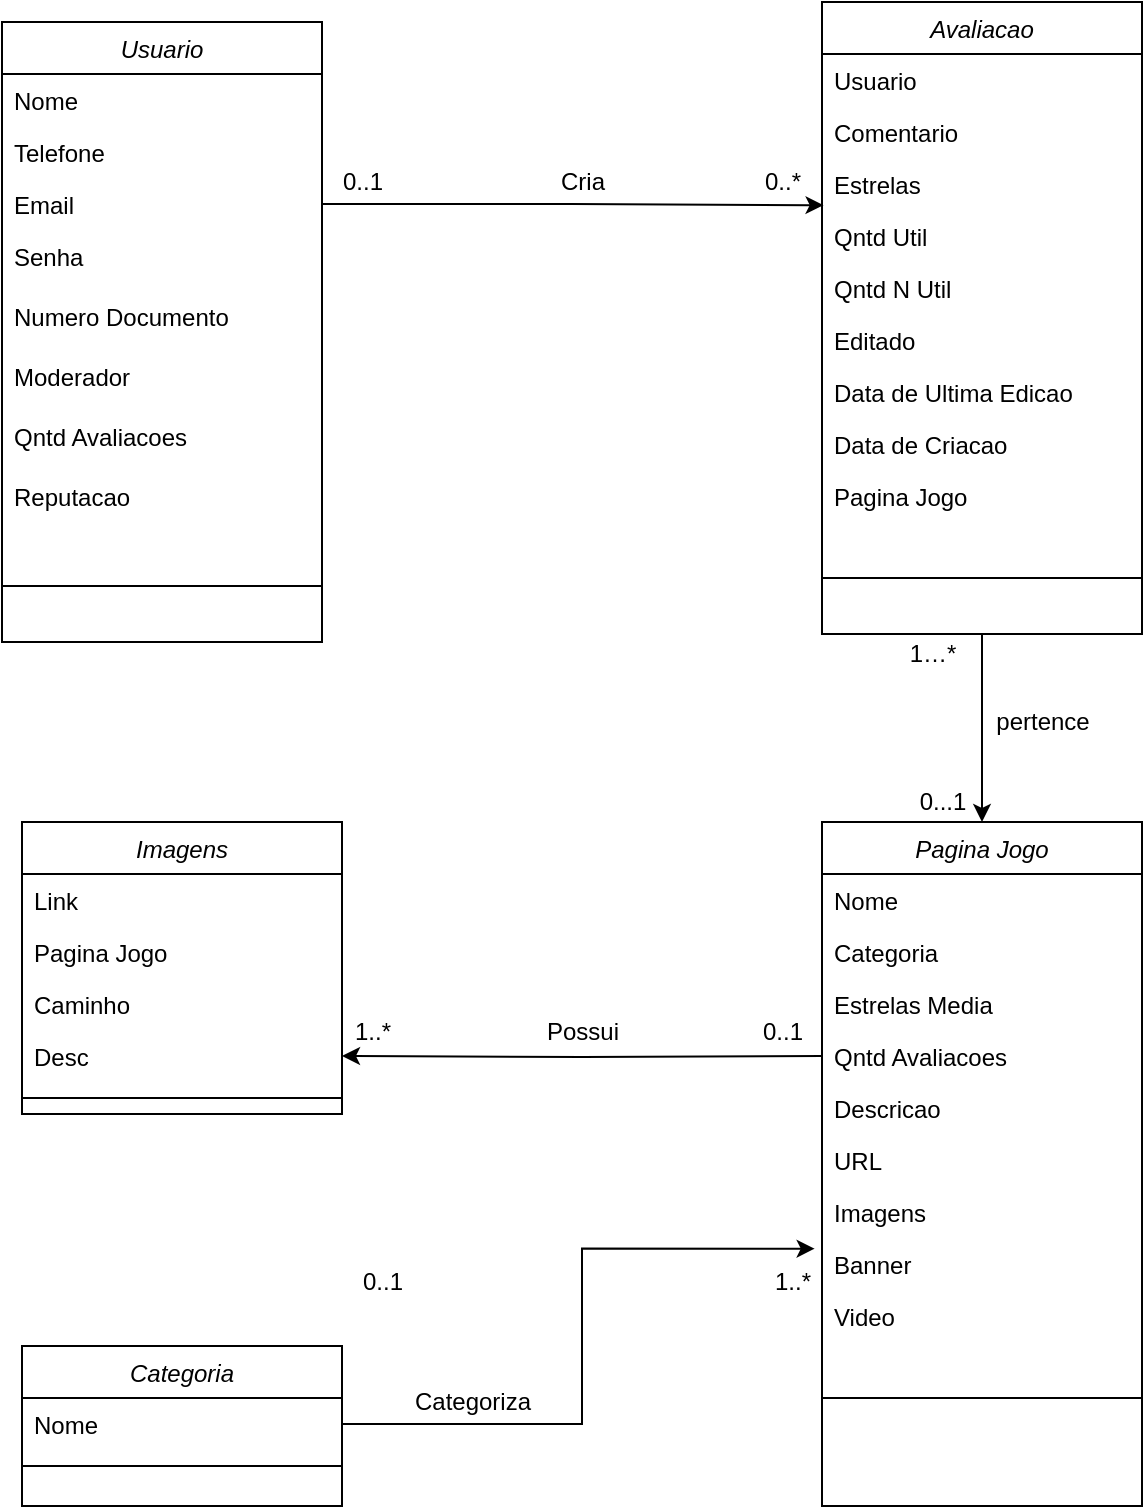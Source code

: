 <mxfile version="15.8.4" type="device"><diagram id="C5RBs43oDa-KdzZeNtuy" name="Page-1"><mxGraphModel dx="1826" dy="794" grid="1" gridSize="10" guides="1" tooltips="1" connect="1" arrows="1" fold="1" page="1" pageScale="1" pageWidth="827" pageHeight="1169" math="0" shadow="0"><root><mxCell id="WIyWlLk6GJQsqaUBKTNV-0"/><mxCell id="WIyWlLk6GJQsqaUBKTNV-1" parent="WIyWlLk6GJQsqaUBKTNV-0"/><mxCell id="zkfFHV4jXpPFQw0GAbJ--0" value="Usuario" style="swimlane;fontStyle=2;align=center;verticalAlign=top;childLayout=stackLayout;horizontal=1;startSize=26;horizontalStack=0;resizeParent=1;resizeLast=0;collapsible=1;marginBottom=0;rounded=0;shadow=0;strokeWidth=1;" parent="WIyWlLk6GJQsqaUBKTNV-1" vertex="1"><mxGeometry x="100" y="80" width="160" height="310" as="geometry"><mxRectangle x="230" y="140" width="160" height="26" as="alternateBounds"/></mxGeometry></mxCell><mxCell id="zkfFHV4jXpPFQw0GAbJ--1" value="Nome" style="text;align=left;verticalAlign=top;spacingLeft=4;spacingRight=4;overflow=hidden;rotatable=0;points=[[0,0.5],[1,0.5]];portConstraint=eastwest;" parent="zkfFHV4jXpPFQw0GAbJ--0" vertex="1"><mxGeometry y="26" width="160" height="26" as="geometry"/></mxCell><mxCell id="zkfFHV4jXpPFQw0GAbJ--2" value="Telefone" style="text;align=left;verticalAlign=top;spacingLeft=4;spacingRight=4;overflow=hidden;rotatable=0;points=[[0,0.5],[1,0.5]];portConstraint=eastwest;rounded=0;shadow=0;html=0;" parent="zkfFHV4jXpPFQw0GAbJ--0" vertex="1"><mxGeometry y="52" width="160" height="26" as="geometry"/></mxCell><mxCell id="zkfFHV4jXpPFQw0GAbJ--3" value="Email" style="text;align=left;verticalAlign=top;spacingLeft=4;spacingRight=4;overflow=hidden;rotatable=0;points=[[0,0.5],[1,0.5]];portConstraint=eastwest;rounded=0;shadow=0;html=0;" parent="zkfFHV4jXpPFQw0GAbJ--0" vertex="1"><mxGeometry y="78" width="160" height="26" as="geometry"/></mxCell><mxCell id="zkfFHV4jXpPFQw0GAbJ--5" value="Senha" style="text;align=left;verticalAlign=top;spacingLeft=4;spacingRight=4;overflow=hidden;rotatable=0;points=[[0,0.5],[1,0.5]];portConstraint=eastwest;" parent="zkfFHV4jXpPFQw0GAbJ--0" vertex="1"><mxGeometry y="104" width="160" height="30" as="geometry"/></mxCell><mxCell id="ZESaa1AOAG14oGe39Hlb-11" value="Numero Documento" style="text;align=left;verticalAlign=top;spacingLeft=4;spacingRight=4;overflow=hidden;rotatable=0;points=[[0,0.5],[1,0.5]];portConstraint=eastwest;" vertex="1" parent="zkfFHV4jXpPFQw0GAbJ--0"><mxGeometry y="134" width="160" height="30" as="geometry"/></mxCell><mxCell id="ZESaa1AOAG14oGe39Hlb-30" value="Moderador" style="text;align=left;verticalAlign=top;spacingLeft=4;spacingRight=4;overflow=hidden;rotatable=0;points=[[0,0.5],[1,0.5]];portConstraint=eastwest;" vertex="1" parent="zkfFHV4jXpPFQw0GAbJ--0"><mxGeometry y="164" width="160" height="30" as="geometry"/></mxCell><mxCell id="ZESaa1AOAG14oGe39Hlb-31" value="Qntd Avaliacoes" style="text;align=left;verticalAlign=top;spacingLeft=4;spacingRight=4;overflow=hidden;rotatable=0;points=[[0,0.5],[1,0.5]];portConstraint=eastwest;" vertex="1" parent="zkfFHV4jXpPFQw0GAbJ--0"><mxGeometry y="194" width="160" height="30" as="geometry"/></mxCell><mxCell id="ZESaa1AOAG14oGe39Hlb-32" value="Reputacao" style="text;align=left;verticalAlign=top;spacingLeft=4;spacingRight=4;overflow=hidden;rotatable=0;points=[[0,0.5],[1,0.5]];portConstraint=eastwest;" vertex="1" parent="zkfFHV4jXpPFQw0GAbJ--0"><mxGeometry y="224" width="160" height="30" as="geometry"/></mxCell><mxCell id="zkfFHV4jXpPFQw0GAbJ--4" value="" style="line;html=1;strokeWidth=1;align=left;verticalAlign=middle;spacingTop=-1;spacingLeft=3;spacingRight=3;rotatable=0;labelPosition=right;points=[];portConstraint=eastwest;" parent="zkfFHV4jXpPFQw0GAbJ--0" vertex="1"><mxGeometry y="254" width="160" height="56" as="geometry"/></mxCell><mxCell id="ZESaa1AOAG14oGe39Hlb-94" style="edgeStyle=orthogonalEdgeStyle;rounded=0;orthogonalLoop=1;jettySize=auto;html=1;" edge="1" parent="WIyWlLk6GJQsqaUBKTNV-1" source="ZESaa1AOAG14oGe39Hlb-12" target="ZESaa1AOAG14oGe39Hlb-33"><mxGeometry relative="1" as="geometry"/></mxCell><mxCell id="ZESaa1AOAG14oGe39Hlb-12" value="Avaliacao" style="swimlane;fontStyle=2;align=center;verticalAlign=top;childLayout=stackLayout;horizontal=1;startSize=26;horizontalStack=0;resizeParent=1;resizeLast=0;collapsible=1;marginBottom=0;rounded=0;shadow=0;strokeWidth=1;" vertex="1" parent="WIyWlLk6GJQsqaUBKTNV-1"><mxGeometry x="510" y="70" width="160" height="316" as="geometry"><mxRectangle x="230" y="140" width="160" height="26" as="alternateBounds"/></mxGeometry></mxCell><mxCell id="ZESaa1AOAG14oGe39Hlb-13" value="Usuario" style="text;align=left;verticalAlign=top;spacingLeft=4;spacingRight=4;overflow=hidden;rotatable=0;points=[[0,0.5],[1,0.5]];portConstraint=eastwest;" vertex="1" parent="ZESaa1AOAG14oGe39Hlb-12"><mxGeometry y="26" width="160" height="26" as="geometry"/></mxCell><mxCell id="ZESaa1AOAG14oGe39Hlb-14" value="Comentario" style="text;align=left;verticalAlign=top;spacingLeft=4;spacingRight=4;overflow=hidden;rotatable=0;points=[[0,0.5],[1,0.5]];portConstraint=eastwest;rounded=0;shadow=0;html=0;" vertex="1" parent="ZESaa1AOAG14oGe39Hlb-12"><mxGeometry y="52" width="160" height="26" as="geometry"/></mxCell><mxCell id="ZESaa1AOAG14oGe39Hlb-15" value="Estrelas" style="text;align=left;verticalAlign=top;spacingLeft=4;spacingRight=4;overflow=hidden;rotatable=0;points=[[0,0.5],[1,0.5]];portConstraint=eastwest;rounded=0;shadow=0;html=0;" vertex="1" parent="ZESaa1AOAG14oGe39Hlb-12"><mxGeometry y="78" width="160" height="26" as="geometry"/></mxCell><mxCell id="ZESaa1AOAG14oGe39Hlb-19" value="Qntd Util" style="text;align=left;verticalAlign=top;spacingLeft=4;spacingRight=4;overflow=hidden;rotatable=0;points=[[0,0.5],[1,0.5]];portConstraint=eastwest;rounded=0;shadow=0;html=0;" vertex="1" parent="ZESaa1AOAG14oGe39Hlb-12"><mxGeometry y="104" width="160" height="26" as="geometry"/></mxCell><mxCell id="ZESaa1AOAG14oGe39Hlb-20" value="Qntd N Util" style="text;align=left;verticalAlign=top;spacingLeft=4;spacingRight=4;overflow=hidden;rotatable=0;points=[[0,0.5],[1,0.5]];portConstraint=eastwest;rounded=0;shadow=0;html=0;" vertex="1" parent="ZESaa1AOAG14oGe39Hlb-12"><mxGeometry y="130" width="160" height="26" as="geometry"/></mxCell><mxCell id="ZESaa1AOAG14oGe39Hlb-21" value="Editado" style="text;align=left;verticalAlign=top;spacingLeft=4;spacingRight=4;overflow=hidden;rotatable=0;points=[[0,0.5],[1,0.5]];portConstraint=eastwest;rounded=0;shadow=0;html=0;" vertex="1" parent="ZESaa1AOAG14oGe39Hlb-12"><mxGeometry y="156" width="160" height="26" as="geometry"/></mxCell><mxCell id="ZESaa1AOAG14oGe39Hlb-22" value="Data de Ultima Edicao" style="text;align=left;verticalAlign=top;spacingLeft=4;spacingRight=4;overflow=hidden;rotatable=0;points=[[0,0.5],[1,0.5]];portConstraint=eastwest;rounded=0;shadow=0;html=0;" vertex="1" parent="ZESaa1AOAG14oGe39Hlb-12"><mxGeometry y="182" width="160" height="26" as="geometry"/></mxCell><mxCell id="ZESaa1AOAG14oGe39Hlb-23" value="Data de Criacao" style="text;align=left;verticalAlign=top;spacingLeft=4;spacingRight=4;overflow=hidden;rotatable=0;points=[[0,0.5],[1,0.5]];portConstraint=eastwest;rounded=0;shadow=0;html=0;" vertex="1" parent="ZESaa1AOAG14oGe39Hlb-12"><mxGeometry y="208" width="160" height="26" as="geometry"/></mxCell><mxCell id="ZESaa1AOAG14oGe39Hlb-44" value="Pagina Jogo" style="text;align=left;verticalAlign=top;spacingLeft=4;spacingRight=4;overflow=hidden;rotatable=0;points=[[0,0.5],[1,0.5]];portConstraint=eastwest;rounded=0;shadow=0;html=0;" vertex="1" parent="ZESaa1AOAG14oGe39Hlb-12"><mxGeometry y="234" width="160" height="26" as="geometry"/></mxCell><mxCell id="ZESaa1AOAG14oGe39Hlb-18" value="" style="line;html=1;strokeWidth=1;align=left;verticalAlign=middle;spacingTop=-1;spacingLeft=3;spacingRight=3;rotatable=0;labelPosition=right;points=[];portConstraint=eastwest;" vertex="1" parent="ZESaa1AOAG14oGe39Hlb-12"><mxGeometry y="260" width="160" height="56" as="geometry"/></mxCell><mxCell id="ZESaa1AOAG14oGe39Hlb-25" style="edgeStyle=orthogonalEdgeStyle;rounded=0;orthogonalLoop=1;jettySize=auto;html=1;entryX=0.005;entryY=0.908;entryDx=0;entryDy=0;entryPerimeter=0;" edge="1" parent="WIyWlLk6GJQsqaUBKTNV-1" source="zkfFHV4jXpPFQw0GAbJ--3" target="ZESaa1AOAG14oGe39Hlb-15"><mxGeometry relative="1" as="geometry"><mxPoint x="500" y="180" as="targetPoint"/></mxGeometry></mxCell><mxCell id="ZESaa1AOAG14oGe39Hlb-26" value="0..1" style="text;html=1;align=center;verticalAlign=middle;resizable=0;points=[];autosize=1;strokeColor=none;fillColor=none;" vertex="1" parent="WIyWlLk6GJQsqaUBKTNV-1"><mxGeometry x="260" y="150" width="40" height="20" as="geometry"/></mxCell><mxCell id="ZESaa1AOAG14oGe39Hlb-27" value="0..*" style="text;html=1;align=center;verticalAlign=middle;resizable=0;points=[];autosize=1;strokeColor=none;fillColor=none;" vertex="1" parent="WIyWlLk6GJQsqaUBKTNV-1"><mxGeometry x="475" y="150" width="30" height="20" as="geometry"/></mxCell><mxCell id="ZESaa1AOAG14oGe39Hlb-33" value="Pagina Jogo" style="swimlane;fontStyle=2;align=center;verticalAlign=top;childLayout=stackLayout;horizontal=1;startSize=26;horizontalStack=0;resizeParent=1;resizeLast=0;collapsible=1;marginBottom=0;rounded=0;shadow=0;strokeWidth=1;" vertex="1" parent="WIyWlLk6GJQsqaUBKTNV-1"><mxGeometry x="510" y="480" width="160" height="342" as="geometry"><mxRectangle x="230" y="140" width="160" height="26" as="alternateBounds"/></mxGeometry></mxCell><mxCell id="ZESaa1AOAG14oGe39Hlb-34" value="Nome" style="text;align=left;verticalAlign=top;spacingLeft=4;spacingRight=4;overflow=hidden;rotatable=0;points=[[0,0.5],[1,0.5]];portConstraint=eastwest;" vertex="1" parent="ZESaa1AOAG14oGe39Hlb-33"><mxGeometry y="26" width="160" height="26" as="geometry"/></mxCell><mxCell id="ZESaa1AOAG14oGe39Hlb-35" value="Categoria" style="text;align=left;verticalAlign=top;spacingLeft=4;spacingRight=4;overflow=hidden;rotatable=0;points=[[0,0.5],[1,0.5]];portConstraint=eastwest;rounded=0;shadow=0;html=0;" vertex="1" parent="ZESaa1AOAG14oGe39Hlb-33"><mxGeometry y="52" width="160" height="26" as="geometry"/></mxCell><mxCell id="ZESaa1AOAG14oGe39Hlb-36" value="Estrelas Media" style="text;align=left;verticalAlign=top;spacingLeft=4;spacingRight=4;overflow=hidden;rotatable=0;points=[[0,0.5],[1,0.5]];portConstraint=eastwest;rounded=0;shadow=0;html=0;" vertex="1" parent="ZESaa1AOAG14oGe39Hlb-33"><mxGeometry y="78" width="160" height="26" as="geometry"/></mxCell><mxCell id="ZESaa1AOAG14oGe39Hlb-38" value="Qntd Avaliacoes" style="text;align=left;verticalAlign=top;spacingLeft=4;spacingRight=4;overflow=hidden;rotatable=0;points=[[0,0.5],[1,0.5]];portConstraint=eastwest;rounded=0;shadow=0;html=0;" vertex="1" parent="ZESaa1AOAG14oGe39Hlb-33"><mxGeometry y="104" width="160" height="26" as="geometry"/></mxCell><mxCell id="ZESaa1AOAG14oGe39Hlb-39" value="Descricao" style="text;align=left;verticalAlign=top;spacingLeft=4;spacingRight=4;overflow=hidden;rotatable=0;points=[[0,0.5],[1,0.5]];portConstraint=eastwest;rounded=0;shadow=0;html=0;" vertex="1" parent="ZESaa1AOAG14oGe39Hlb-33"><mxGeometry y="130" width="160" height="26" as="geometry"/></mxCell><mxCell id="ZESaa1AOAG14oGe39Hlb-45" value="URL" style="text;align=left;verticalAlign=top;spacingLeft=4;spacingRight=4;overflow=hidden;rotatable=0;points=[[0,0.5],[1,0.5]];portConstraint=eastwest;rounded=0;shadow=0;html=0;" vertex="1" parent="ZESaa1AOAG14oGe39Hlb-33"><mxGeometry y="156" width="160" height="26" as="geometry"/></mxCell><mxCell id="ZESaa1AOAG14oGe39Hlb-46" value="Imagens" style="text;align=left;verticalAlign=top;spacingLeft=4;spacingRight=4;overflow=hidden;rotatable=0;points=[[0,0.5],[1,0.5]];portConstraint=eastwest;rounded=0;shadow=0;html=0;" vertex="1" parent="ZESaa1AOAG14oGe39Hlb-33"><mxGeometry y="182" width="160" height="26" as="geometry"/></mxCell><mxCell id="ZESaa1AOAG14oGe39Hlb-64" value="Banner" style="text;align=left;verticalAlign=top;spacingLeft=4;spacingRight=4;overflow=hidden;rotatable=0;points=[[0,0.5],[1,0.5]];portConstraint=eastwest;rounded=0;shadow=0;html=0;" vertex="1" parent="ZESaa1AOAG14oGe39Hlb-33"><mxGeometry y="208" width="160" height="26" as="geometry"/></mxCell><mxCell id="ZESaa1AOAG14oGe39Hlb-65" value="Video" style="text;align=left;verticalAlign=top;spacingLeft=4;spacingRight=4;overflow=hidden;rotatable=0;points=[[0,0.5],[1,0.5]];portConstraint=eastwest;rounded=0;shadow=0;html=0;" vertex="1" parent="ZESaa1AOAG14oGe39Hlb-33"><mxGeometry y="234" width="160" height="26" as="geometry"/></mxCell><mxCell id="ZESaa1AOAG14oGe39Hlb-42" value="" style="line;html=1;strokeWidth=1;align=left;verticalAlign=middle;spacingTop=-1;spacingLeft=3;spacingRight=3;rotatable=0;labelPosition=right;points=[];portConstraint=eastwest;" vertex="1" parent="ZESaa1AOAG14oGe39Hlb-33"><mxGeometry y="260" width="160" height="56" as="geometry"/></mxCell><mxCell id="ZESaa1AOAG14oGe39Hlb-48" value="0...1" style="text;html=1;align=center;verticalAlign=middle;resizable=0;points=[];autosize=1;strokeColor=none;fillColor=none;" vertex="1" parent="WIyWlLk6GJQsqaUBKTNV-1"><mxGeometry x="550" y="460" width="40" height="20" as="geometry"/></mxCell><mxCell id="ZESaa1AOAG14oGe39Hlb-49" value="1…*" style="text;html=1;align=center;verticalAlign=middle;resizable=0;points=[];autosize=1;strokeColor=none;fillColor=none;" vertex="1" parent="WIyWlLk6GJQsqaUBKTNV-1"><mxGeometry x="545" y="386" width="40" height="20" as="geometry"/></mxCell><mxCell id="ZESaa1AOAG14oGe39Hlb-50" value="Imagens" style="swimlane;fontStyle=2;align=center;verticalAlign=top;childLayout=stackLayout;horizontal=1;startSize=26;horizontalStack=0;resizeParent=1;resizeLast=0;collapsible=1;marginBottom=0;rounded=0;shadow=0;strokeWidth=1;" vertex="1" parent="WIyWlLk6GJQsqaUBKTNV-1"><mxGeometry x="110" y="480" width="160" height="146" as="geometry"><mxRectangle x="230" y="140" width="160" height="26" as="alternateBounds"/></mxGeometry></mxCell><mxCell id="ZESaa1AOAG14oGe39Hlb-51" value="Link" style="text;align=left;verticalAlign=top;spacingLeft=4;spacingRight=4;overflow=hidden;rotatable=0;points=[[0,0.5],[1,0.5]];portConstraint=eastwest;" vertex="1" parent="ZESaa1AOAG14oGe39Hlb-50"><mxGeometry y="26" width="160" height="26" as="geometry"/></mxCell><mxCell id="ZESaa1AOAG14oGe39Hlb-52" value="Pagina Jogo" style="text;align=left;verticalAlign=top;spacingLeft=4;spacingRight=4;overflow=hidden;rotatable=0;points=[[0,0.5],[1,0.5]];portConstraint=eastwest;rounded=0;shadow=0;html=0;" vertex="1" parent="ZESaa1AOAG14oGe39Hlb-50"><mxGeometry y="52" width="160" height="26" as="geometry"/></mxCell><mxCell id="ZESaa1AOAG14oGe39Hlb-53" value="Caminho" style="text;align=left;verticalAlign=top;spacingLeft=4;spacingRight=4;overflow=hidden;rotatable=0;points=[[0,0.5],[1,0.5]];portConstraint=eastwest;rounded=0;shadow=0;html=0;" vertex="1" parent="ZESaa1AOAG14oGe39Hlb-50"><mxGeometry y="78" width="160" height="26" as="geometry"/></mxCell><mxCell id="ZESaa1AOAG14oGe39Hlb-54" value="Desc" style="text;align=left;verticalAlign=top;spacingLeft=4;spacingRight=4;overflow=hidden;rotatable=0;points=[[0,0.5],[1,0.5]];portConstraint=eastwest;rounded=0;shadow=0;html=0;" vertex="1" parent="ZESaa1AOAG14oGe39Hlb-50"><mxGeometry y="104" width="160" height="26" as="geometry"/></mxCell><mxCell id="ZESaa1AOAG14oGe39Hlb-59" value="" style="line;html=1;strokeWidth=1;align=left;verticalAlign=middle;spacingTop=-1;spacingLeft=3;spacingRight=3;rotatable=0;labelPosition=right;points=[];portConstraint=eastwest;" vertex="1" parent="ZESaa1AOAG14oGe39Hlb-50"><mxGeometry y="130" width="160" height="16" as="geometry"/></mxCell><mxCell id="ZESaa1AOAG14oGe39Hlb-61" value="0..1" style="text;html=1;align=center;verticalAlign=middle;resizable=0;points=[];autosize=1;strokeColor=none;fillColor=none;" vertex="1" parent="WIyWlLk6GJQsqaUBKTNV-1"><mxGeometry x="470" y="574.5" width="40" height="20" as="geometry"/></mxCell><mxCell id="ZESaa1AOAG14oGe39Hlb-62" value="1..*" style="text;html=1;align=center;verticalAlign=middle;resizable=0;points=[];autosize=1;strokeColor=none;fillColor=none;" vertex="1" parent="WIyWlLk6GJQsqaUBKTNV-1"><mxGeometry x="270" y="575" width="30" height="20" as="geometry"/></mxCell><mxCell id="ZESaa1AOAG14oGe39Hlb-67" value="Cria" style="text;html=1;align=center;verticalAlign=middle;resizable=0;points=[];autosize=1;strokeColor=none;fillColor=none;" vertex="1" parent="WIyWlLk6GJQsqaUBKTNV-1"><mxGeometry x="370" y="150" width="40" height="20" as="geometry"/></mxCell><mxCell id="ZESaa1AOAG14oGe39Hlb-74" style="edgeStyle=orthogonalEdgeStyle;rounded=0;orthogonalLoop=1;jettySize=auto;html=1;entryX=1;entryY=0.5;entryDx=0;entryDy=0;" edge="1" parent="WIyWlLk6GJQsqaUBKTNV-1" target="ZESaa1AOAG14oGe39Hlb-54"><mxGeometry relative="1" as="geometry"><mxPoint x="510" y="597.0" as="sourcePoint"/></mxGeometry></mxCell><mxCell id="ZESaa1AOAG14oGe39Hlb-75" value="Possui" style="text;html=1;align=center;verticalAlign=middle;resizable=0;points=[];autosize=1;strokeColor=none;fillColor=none;" vertex="1" parent="WIyWlLk6GJQsqaUBKTNV-1"><mxGeometry x="365" y="575" width="50" height="20" as="geometry"/></mxCell><mxCell id="ZESaa1AOAG14oGe39Hlb-79" value="pertence" style="text;html=1;align=center;verticalAlign=middle;resizable=0;points=[];autosize=1;strokeColor=none;fillColor=none;" vertex="1" parent="WIyWlLk6GJQsqaUBKTNV-1"><mxGeometry x="590" y="420" width="60" height="20" as="geometry"/></mxCell><mxCell id="ZESaa1AOAG14oGe39Hlb-81" value="Categoria" style="swimlane;fontStyle=2;align=center;verticalAlign=top;childLayout=stackLayout;horizontal=1;startSize=26;horizontalStack=0;resizeParent=1;resizeLast=0;collapsible=1;marginBottom=0;rounded=0;shadow=0;strokeWidth=1;" vertex="1" parent="WIyWlLk6GJQsqaUBKTNV-1"><mxGeometry x="110" y="742" width="160" height="80" as="geometry"><mxRectangle x="230" y="140" width="160" height="26" as="alternateBounds"/></mxGeometry></mxCell><mxCell id="ZESaa1AOAG14oGe39Hlb-82" value="Nome" style="text;align=left;verticalAlign=top;spacingLeft=4;spacingRight=4;overflow=hidden;rotatable=0;points=[[0,0.5],[1,0.5]];portConstraint=eastwest;" vertex="1" parent="ZESaa1AOAG14oGe39Hlb-81"><mxGeometry y="26" width="160" height="26" as="geometry"/></mxCell><mxCell id="ZESaa1AOAG14oGe39Hlb-86" value="" style="line;html=1;strokeWidth=1;align=left;verticalAlign=middle;spacingTop=-1;spacingLeft=3;spacingRight=3;rotatable=0;labelPosition=right;points=[];portConstraint=eastwest;" vertex="1" parent="ZESaa1AOAG14oGe39Hlb-81"><mxGeometry y="52" width="160" height="16" as="geometry"/></mxCell><mxCell id="ZESaa1AOAG14oGe39Hlb-88" style="edgeStyle=orthogonalEdgeStyle;rounded=0;orthogonalLoop=1;jettySize=auto;html=1;entryX=-0.023;entryY=0.205;entryDx=0;entryDy=0;entryPerimeter=0;" edge="1" parent="WIyWlLk6GJQsqaUBKTNV-1" source="ZESaa1AOAG14oGe39Hlb-82" target="ZESaa1AOAG14oGe39Hlb-64"><mxGeometry relative="1" as="geometry"/></mxCell><mxCell id="ZESaa1AOAG14oGe39Hlb-89" value="1..*" style="text;html=1;align=center;verticalAlign=middle;resizable=0;points=[];autosize=1;strokeColor=none;fillColor=none;" vertex="1" parent="WIyWlLk6GJQsqaUBKTNV-1"><mxGeometry x="480" y="700" width="30" height="20" as="geometry"/></mxCell><mxCell id="ZESaa1AOAG14oGe39Hlb-90" value="0..1" style="text;html=1;align=center;verticalAlign=middle;resizable=0;points=[];autosize=1;strokeColor=none;fillColor=none;" vertex="1" parent="WIyWlLk6GJQsqaUBKTNV-1"><mxGeometry x="270" y="700" width="40" height="20" as="geometry"/></mxCell><mxCell id="ZESaa1AOAG14oGe39Hlb-93" value="Categoriza" style="text;html=1;align=center;verticalAlign=middle;resizable=0;points=[];autosize=1;strokeColor=none;fillColor=none;" vertex="1" parent="WIyWlLk6GJQsqaUBKTNV-1"><mxGeometry x="300" y="760" width="70" height="20" as="geometry"/></mxCell></root></mxGraphModel></diagram></mxfile>